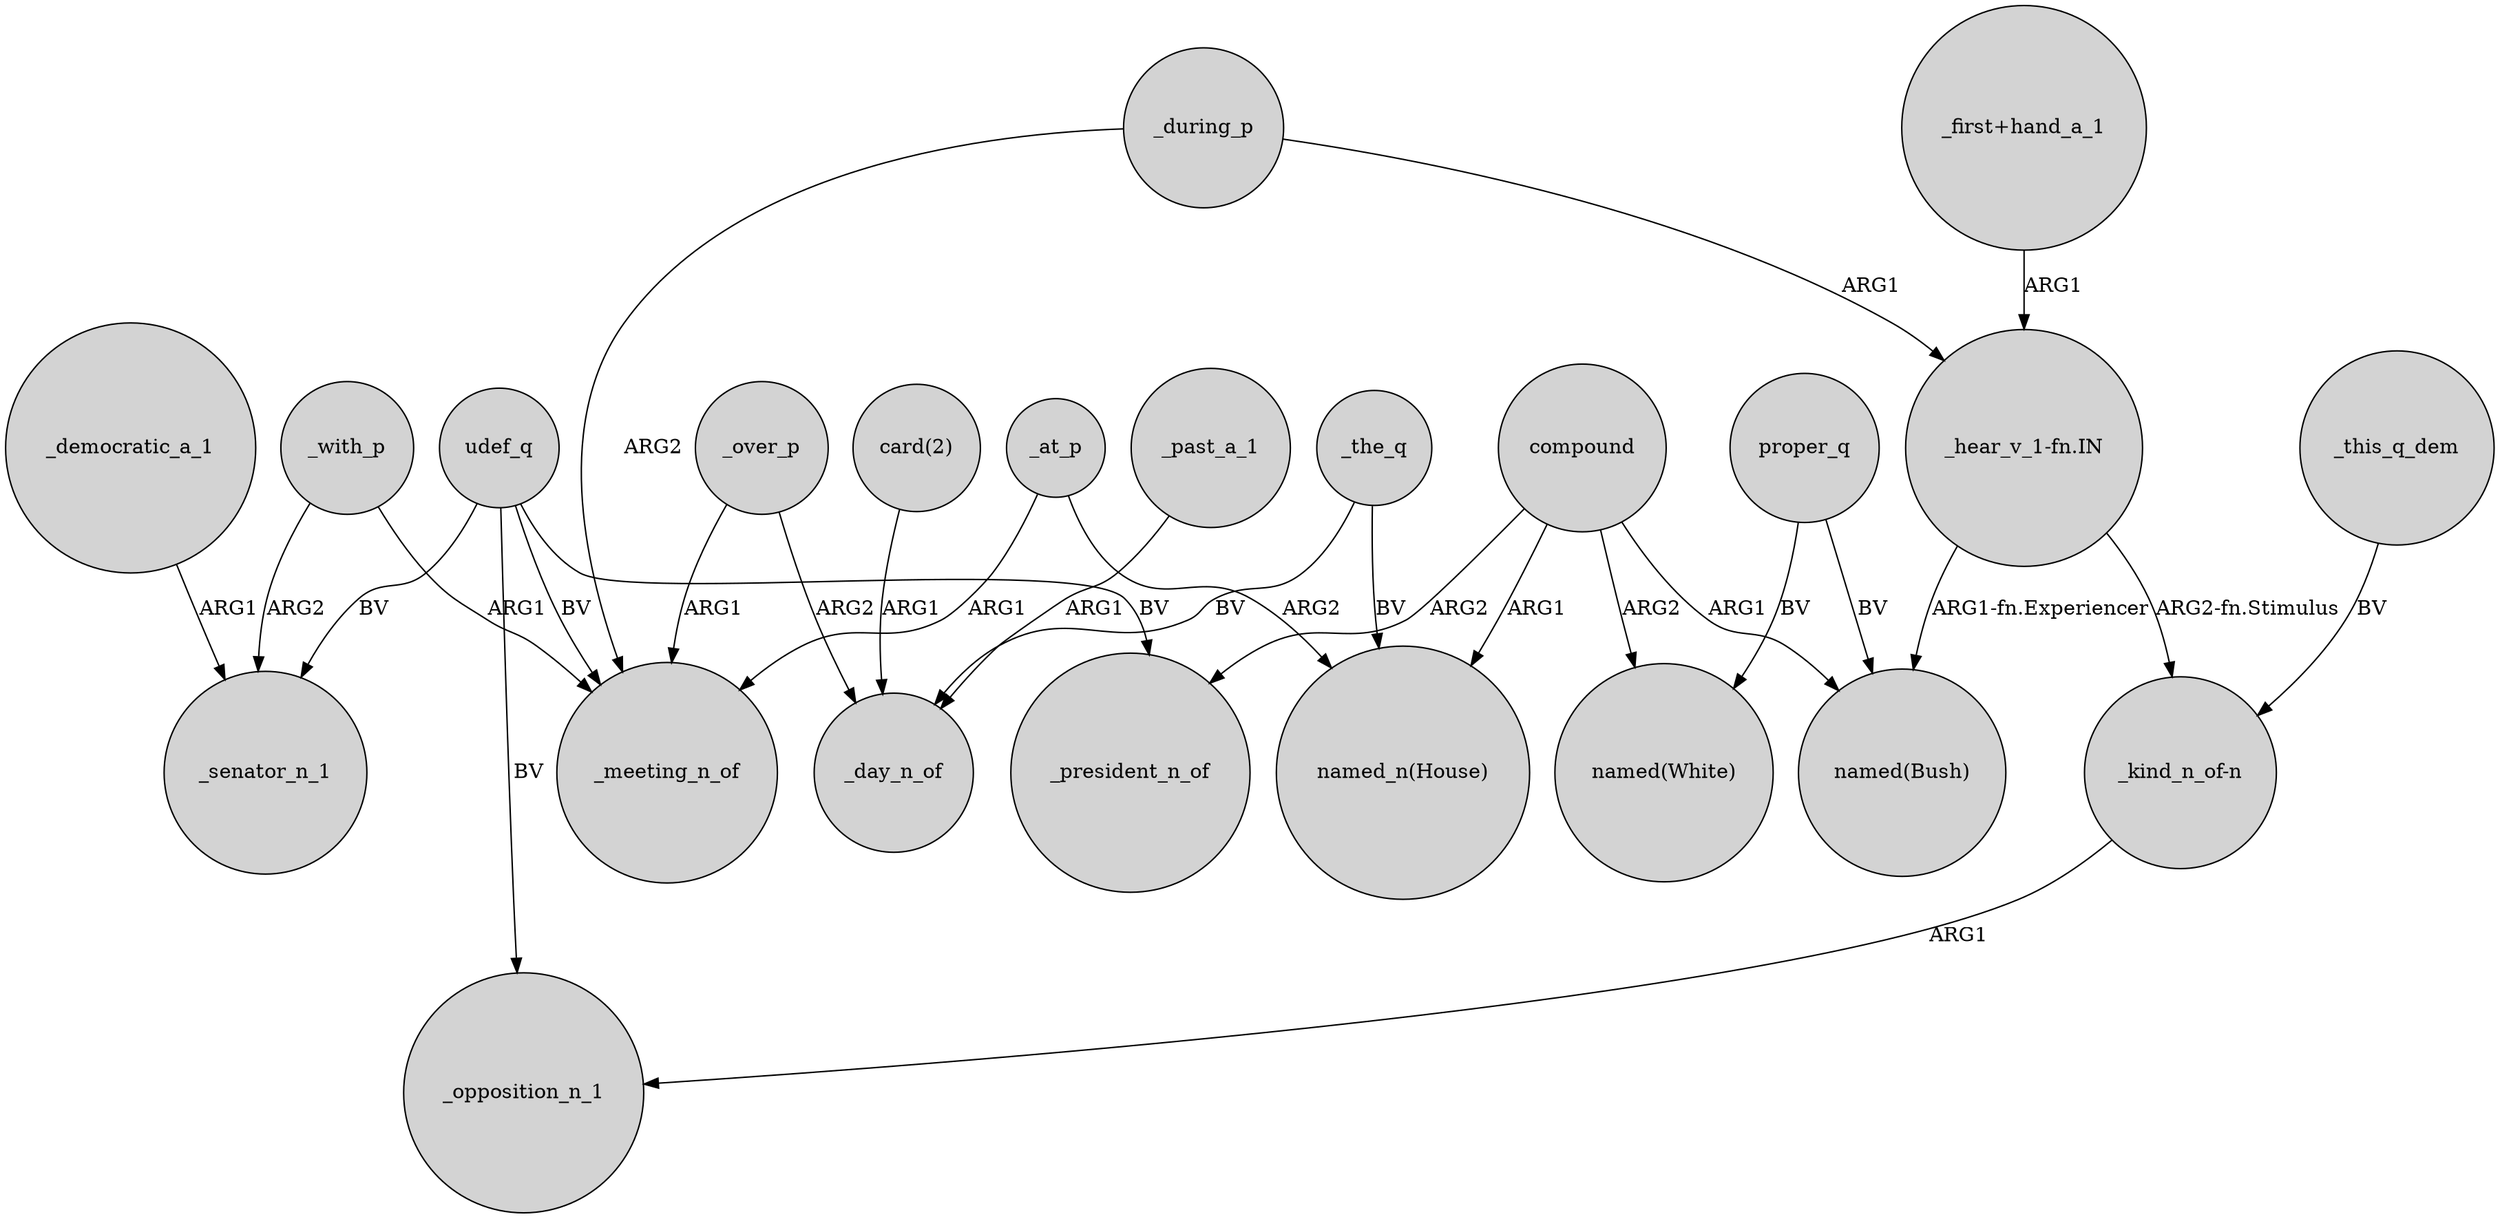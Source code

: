 digraph {
	node [shape=circle style=filled]
	"_first+hand_a_1" -> "_hear_v_1-fn.IN" [label=ARG1]
	"card(2)" -> _day_n_of [label=ARG1]
	udef_q -> _senator_n_1 [label=BV]
	compound -> _president_n_of [label=ARG2]
	_during_p -> "_hear_v_1-fn.IN" [label=ARG1]
	_this_q_dem -> "_kind_n_of-n" [label=BV]
	compound -> "named(White)" [label=ARG2]
	_over_p -> _meeting_n_of [label=ARG1]
	_at_p -> _meeting_n_of [label=ARG1]
	udef_q -> _meeting_n_of [label=BV]
	compound -> "named_n(House)" [label=ARG1]
	"_hear_v_1-fn.IN" -> "_kind_n_of-n" [label="ARG2-fn.Stimulus"]
	_during_p -> _meeting_n_of [label=ARG2]
	_the_q -> "named_n(House)" [label=BV]
	_at_p -> "named_n(House)" [label=ARG2]
	_the_q -> _day_n_of [label=BV]
	proper_q -> "named(White)" [label=BV]
	"_hear_v_1-fn.IN" -> "named(Bush)" [label="ARG1-fn.Experiencer"]
	udef_q -> _president_n_of [label=BV]
	"_kind_n_of-n" -> _opposition_n_1 [label=ARG1]
	_over_p -> _day_n_of [label=ARG2]
	proper_q -> "named(Bush)" [label=BV]
	_democratic_a_1 -> _senator_n_1 [label=ARG1]
	_with_p -> _senator_n_1 [label=ARG2]
	udef_q -> _opposition_n_1 [label=BV]
	_past_a_1 -> _day_n_of [label=ARG1]
	_with_p -> _meeting_n_of [label=ARG1]
	compound -> "named(Bush)" [label=ARG1]
}

